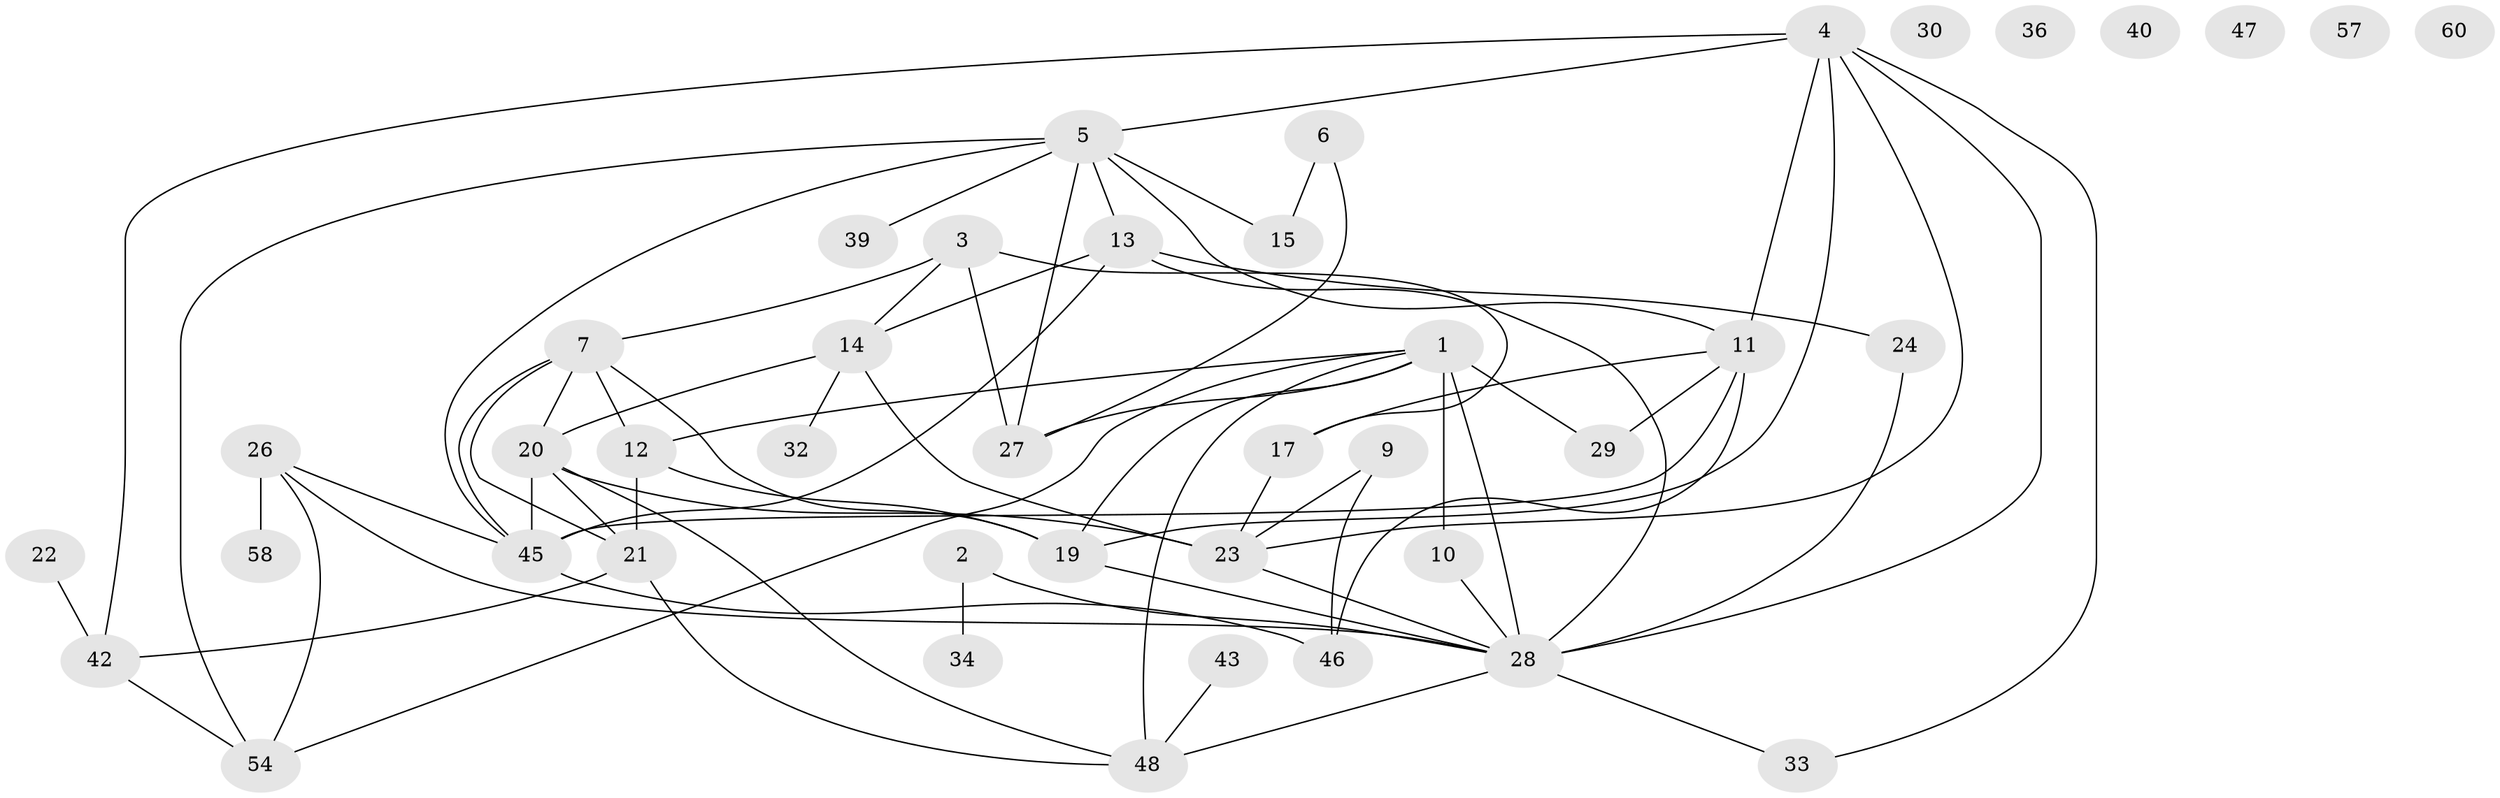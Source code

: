 // original degree distribution, {5: 0.13095238095238096, 2: 0.2261904761904762, 4: 0.19047619047619047, 3: 0.16666666666666666, 7: 0.023809523809523808, 1: 0.15476190476190477, 0: 0.07142857142857142, 6: 0.03571428571428571}
// Generated by graph-tools (version 1.1) at 2025/13/03/09/25 04:13:05]
// undirected, 42 vertices, 71 edges
graph export_dot {
graph [start="1"]
  node [color=gray90,style=filled];
  1 [super="+49+8+72+18"];
  2;
  3;
  4 [super="+16+35"];
  5 [super="+59+74"];
  6;
  7 [super="+41+69"];
  9 [super="+37"];
  10;
  11 [super="+68"];
  12 [super="+31"];
  13 [super="+25"];
  14 [super="+84+50"];
  15;
  17;
  19 [super="+65"];
  20 [super="+55+62+77"];
  21 [super="+61"];
  22;
  23 [super="+64"];
  24;
  26 [super="+80+44"];
  27;
  28 [super="+52+67+51"];
  29;
  30;
  32;
  33;
  34;
  36;
  39;
  40;
  42 [super="+79"];
  43;
  45 [super="+81"];
  46 [super="+56+78"];
  47;
  48 [super="+53"];
  54 [super="+73"];
  57;
  58 [super="+76"];
  60;
  1 -- 28 [weight=4];
  1 -- 48;
  1 -- 10;
  1 -- 29;
  1 -- 19;
  1 -- 54;
  1 -- 27;
  1 -- 12;
  2 -- 34;
  2 -- 28;
  3 -- 17;
  3 -- 27;
  3 -- 14;
  3 -- 7;
  4 -- 19;
  4 -- 33;
  4 -- 5;
  4 -- 23;
  4 -- 42;
  4 -- 11;
  4 -- 28;
  5 -- 54;
  5 -- 13;
  5 -- 39;
  5 -- 27;
  5 -- 11;
  5 -- 15;
  5 -- 45;
  6 -- 15;
  6 -- 27;
  7 -- 21;
  7 -- 45;
  7 -- 20;
  7 -- 12;
  7 -- 19;
  9 -- 46;
  9 -- 23;
  10 -- 28;
  11 -- 17;
  11 -- 29;
  11 -- 46;
  11 -- 45;
  12 -- 21;
  12 -- 19;
  13 -- 45;
  13 -- 24;
  13 -- 28 [weight=2];
  13 -- 14;
  14 -- 32;
  14 -- 23;
  14 -- 20;
  17 -- 23;
  19 -- 28;
  20 -- 45 [weight=2];
  20 -- 48;
  20 -- 21;
  20 -- 23 [weight=2];
  21 -- 48;
  21 -- 42;
  22 -- 42;
  23 -- 28;
  24 -- 28;
  26 -- 54;
  26 -- 58;
  26 -- 28;
  26 -- 45;
  28 -- 33;
  28 -- 48;
  42 -- 54;
  43 -- 48;
  45 -- 46;
}
